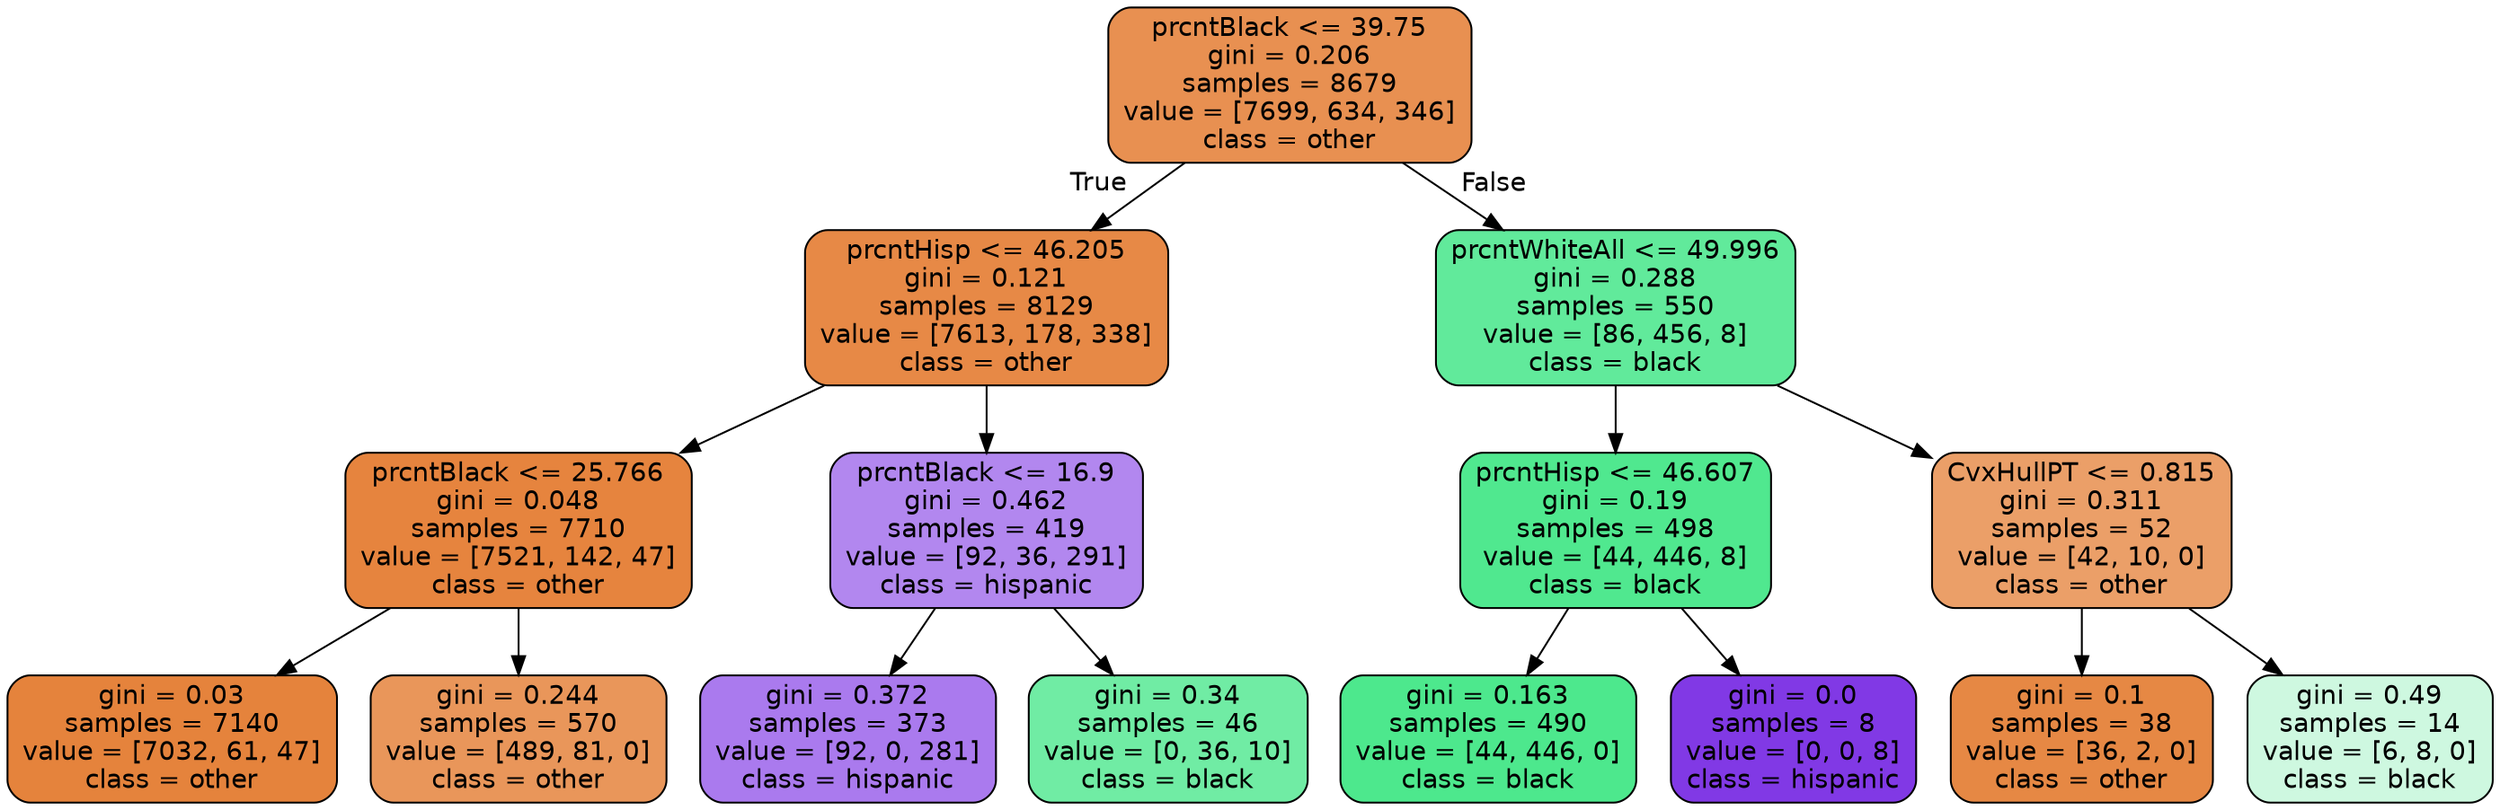 digraph Tree {
node [shape=box, style="filled, rounded", color="black", fontname="helvetica"] ;
edge [fontname="helvetica"] ;
0 [label="prcntBlack <= 39.75\ngini = 0.206\nsamples = 8679\nvalue = [7699, 634, 346]\nclass = other", fillcolor="#e89051"] ;
1 [label="prcntHisp <= 46.205\ngini = 0.121\nsamples = 8129\nvalue = [7613, 178, 338]\nclass = other", fillcolor="#e78946"] ;
0 -> 1 [labeldistance=2.5, labelangle=45, headlabel="True"] ;
2 [label="prcntBlack <= 25.766\ngini = 0.048\nsamples = 7710\nvalue = [7521, 142, 47]\nclass = other", fillcolor="#e6843e"] ;
1 -> 2 ;
3 [label="gini = 0.03\nsamples = 7140\nvalue = [7032, 61, 47]\nclass = other", fillcolor="#e5833c"] ;
2 -> 3 ;
4 [label="gini = 0.244\nsamples = 570\nvalue = [489, 81, 0]\nclass = other", fillcolor="#e9965a"] ;
2 -> 4 ;
5 [label="prcntBlack <= 16.9\ngini = 0.462\nsamples = 419\nvalue = [92, 36, 291]\nclass = hispanic", fillcolor="#b287ef"] ;
1 -> 5 ;
6 [label="gini = 0.372\nsamples = 373\nvalue = [92, 0, 281]\nclass = hispanic", fillcolor="#aa7aee"] ;
5 -> 6 ;
7 [label="gini = 0.34\nsamples = 46\nvalue = [0, 36, 10]\nclass = black", fillcolor="#70eca4"] ;
5 -> 7 ;
8 [label="prcntWhiteAll <= 49.996\ngini = 0.288\nsamples = 550\nvalue = [86, 456, 8]\nclass = black", fillcolor="#61ea9b"] ;
0 -> 8 [labeldistance=2.5, labelangle=-45, headlabel="False"] ;
9 [label="prcntHisp <= 46.607\ngini = 0.19\nsamples = 498\nvalue = [44, 446, 8]\nclass = black", fillcolor="#50e88f"] ;
8 -> 9 ;
10 [label="gini = 0.163\nsamples = 490\nvalue = [44, 446, 0]\nclass = black", fillcolor="#4de88d"] ;
9 -> 10 ;
11 [label="gini = 0.0\nsamples = 8\nvalue = [0, 0, 8]\nclass = hispanic", fillcolor="#8139e5"] ;
9 -> 11 ;
12 [label="CvxHullPT <= 0.815\ngini = 0.311\nsamples = 52\nvalue = [42, 10, 0]\nclass = other", fillcolor="#eb9f68"] ;
8 -> 12 ;
13 [label="gini = 0.1\nsamples = 38\nvalue = [36, 2, 0]\nclass = other", fillcolor="#e68844"] ;
12 -> 13 ;
14 [label="gini = 0.49\nsamples = 14\nvalue = [6, 8, 0]\nclass = black", fillcolor="#cef8e0"] ;
12 -> 14 ;
}